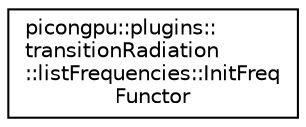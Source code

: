 digraph "Graphical Class Hierarchy"
{
 // LATEX_PDF_SIZE
  edge [fontname="Helvetica",fontsize="10",labelfontname="Helvetica",labelfontsize="10"];
  node [fontname="Helvetica",fontsize="10",shape=record];
  rankdir="LR";
  Node0 [label="picongpu::plugins::\ltransitionRadiation\l::listFrequencies::InitFreq\lFunctor",height=0.2,width=0.4,color="black", fillcolor="white", style="filled",URL="$classpicongpu_1_1plugins_1_1transition_radiation_1_1list_frequencies_1_1_init_freq_functor.html",tooltip=" "];
}
